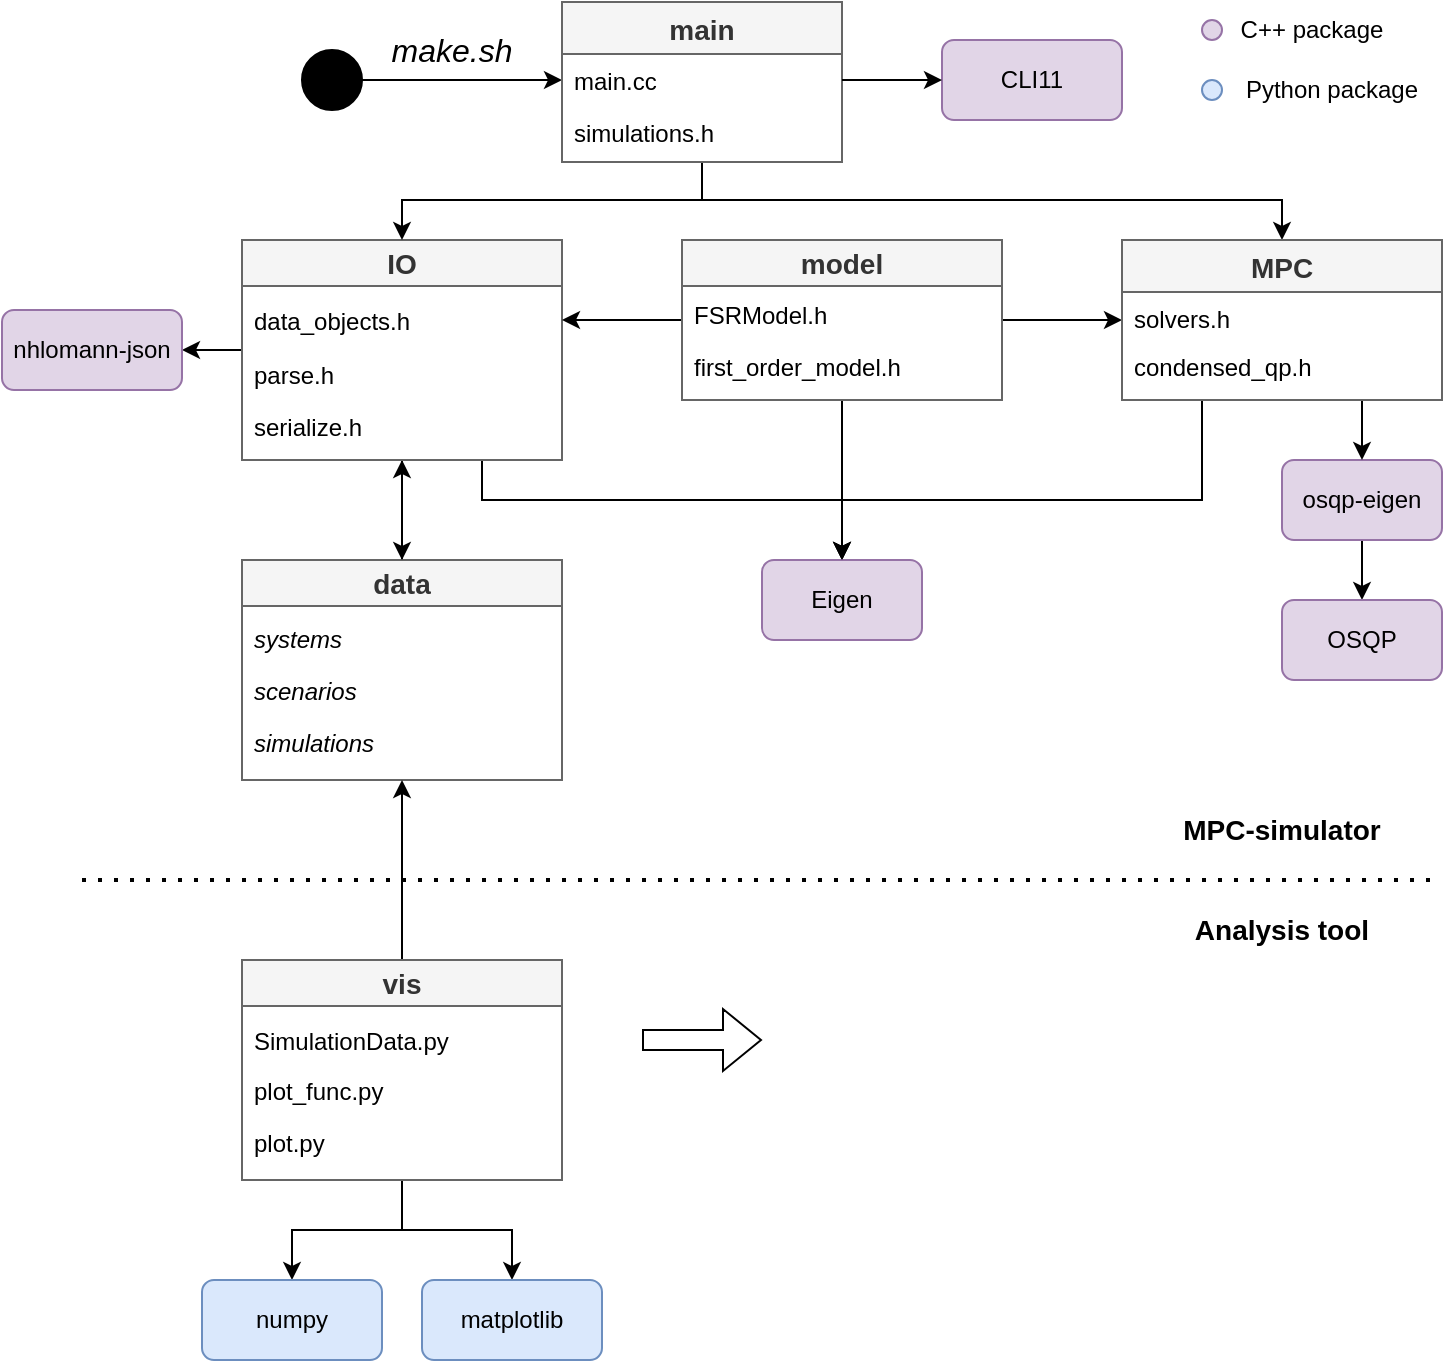 <mxfile version="21.3.4" type="github">
  <diagram id="A-3z6pfksdwcIngbcSIF" name="Page-1">
    <mxGraphModel dx="1360" dy="915" grid="1" gridSize="10" guides="1" tooltips="1" connect="1" arrows="1" fold="1" page="1" pageScale="1" pageWidth="827" pageHeight="1169" math="0" shadow="0">
      <root>
        <mxCell id="0" />
        <mxCell id="1" parent="0" />
        <mxCell id="h4jTyCjpcjY-aRovbTd--44" style="edgeStyle=orthogonalEdgeStyle;rounded=0;orthogonalLoop=1;jettySize=auto;html=1;exitX=0.5;exitY=0;exitDx=0;exitDy=0;entryX=0.5;entryY=1;entryDx=0;entryDy=0;fontSize=16;" parent="1" source="h4jTyCjpcjY-aRovbTd--1" target="h4jTyCjpcjY-aRovbTd--3" edge="1">
          <mxGeometry relative="1" as="geometry" />
        </mxCell>
        <mxCell id="h4jTyCjpcjY-aRovbTd--1" value="&lt;font style=&quot;font-size: 14px;&quot;&gt;data&lt;/font&gt;" style="swimlane;whiteSpace=wrap;html=1;fillColor=#f5f5f5;fontColor=#333333;strokeColor=#666666;" parent="1" vertex="1">
          <mxGeometry x="160" y="320" width="160" height="110" as="geometry" />
        </mxCell>
        <mxCell id="h4jTyCjpcjY-aRovbTd--78" value="systems" style="text;strokeColor=none;fillColor=none;align=left;verticalAlign=top;spacingLeft=4;spacingRight=4;overflow=hidden;rotatable=0;points=[[0,0.5],[1,0.5]];portConstraint=eastwest;fontSize=12;fontStyle=2" parent="h4jTyCjpcjY-aRovbTd--1" vertex="1">
          <mxGeometry y="26" width="160" height="26" as="geometry" />
        </mxCell>
        <mxCell id="h4jTyCjpcjY-aRovbTd--79" value="scenarios" style="text;strokeColor=none;fillColor=none;align=left;verticalAlign=top;spacingLeft=4;spacingRight=4;overflow=hidden;rotatable=0;points=[[0,0.5],[1,0.5]];portConstraint=eastwest;fontSize=12;fontStyle=2" parent="h4jTyCjpcjY-aRovbTd--1" vertex="1">
          <mxGeometry y="52" width="160" height="26" as="geometry" />
        </mxCell>
        <mxCell id="h4jTyCjpcjY-aRovbTd--80" value="simulations" style="text;strokeColor=none;fillColor=none;align=left;verticalAlign=top;spacingLeft=4;spacingRight=4;overflow=hidden;rotatable=0;points=[[0,0.5],[1,0.5]];portConstraint=eastwest;fontSize=12;fontStyle=2" parent="h4jTyCjpcjY-aRovbTd--1" vertex="1">
          <mxGeometry y="78" width="160" height="26" as="geometry" />
        </mxCell>
        <mxCell id="h4jTyCjpcjY-aRovbTd--28" style="edgeStyle=orthogonalEdgeStyle;rounded=0;orthogonalLoop=1;jettySize=auto;html=1;exitX=0.5;exitY=1;exitDx=0;exitDy=0;entryX=0.5;entryY=0;entryDx=0;entryDy=0;fontSize=16;" parent="1" source="h4jTyCjpcjY-aRovbTd--3" target="h4jTyCjpcjY-aRovbTd--1" edge="1">
          <mxGeometry relative="1" as="geometry" />
        </mxCell>
        <mxCell id="h4jTyCjpcjY-aRovbTd--34" style="edgeStyle=orthogonalEdgeStyle;rounded=0;orthogonalLoop=1;jettySize=auto;html=1;exitX=0;exitY=0.5;exitDx=0;exitDy=0;entryX=1;entryY=0.5;entryDx=0;entryDy=0;fontSize=16;" parent="1" source="h4jTyCjpcjY-aRovbTd--3" target="h4jTyCjpcjY-aRovbTd--7" edge="1">
          <mxGeometry relative="1" as="geometry" />
        </mxCell>
        <mxCell id="KQM3if-_3TN-MtTE4v_3-2" style="edgeStyle=orthogonalEdgeStyle;rounded=0;orthogonalLoop=1;jettySize=auto;html=1;exitX=0.75;exitY=1;exitDx=0;exitDy=0;entryX=0.5;entryY=0;entryDx=0;entryDy=0;" edge="1" parent="1" source="h4jTyCjpcjY-aRovbTd--3" target="h4jTyCjpcjY-aRovbTd--14">
          <mxGeometry relative="1" as="geometry">
            <Array as="points">
              <mxPoint x="280" y="290" />
              <mxPoint x="460" y="290" />
            </Array>
          </mxGeometry>
        </mxCell>
        <mxCell id="h4jTyCjpcjY-aRovbTd--3" value="&lt;font style=&quot;font-size: 14px;&quot;&gt;IO&lt;/font&gt;" style="swimlane;whiteSpace=wrap;html=1;fillColor=#f5f5f5;fontColor=#333333;strokeColor=#666666;" parent="1" vertex="1">
          <mxGeometry x="160" y="160" width="160" height="110" as="geometry">
            <mxRectangle x="160" y="240" width="50" height="30" as="alternateBounds" />
          </mxGeometry>
        </mxCell>
        <mxCell id="h4jTyCjpcjY-aRovbTd--73" value="data_objects.h" style="text;strokeColor=none;fillColor=none;align=left;verticalAlign=top;spacingLeft=4;spacingRight=4;overflow=hidden;rotatable=0;points=[[0,0.5],[1,0.5]];portConstraint=eastwest;fontSize=12;" parent="h4jTyCjpcjY-aRovbTd--3" vertex="1">
          <mxGeometry y="27" width="160" height="26" as="geometry" />
        </mxCell>
        <mxCell id="h4jTyCjpcjY-aRovbTd--75" value="parse.h&#xa;" style="text;strokeColor=none;fillColor=none;align=left;verticalAlign=top;spacingLeft=4;spacingRight=4;overflow=hidden;rotatable=0;points=[[0,0.5],[1,0.5]];portConstraint=eastwest;fontSize=12;" parent="h4jTyCjpcjY-aRovbTd--3" vertex="1">
          <mxGeometry y="54" width="140" height="26" as="geometry" />
        </mxCell>
        <mxCell id="h4jTyCjpcjY-aRovbTd--76" value="serialize.h" style="text;strokeColor=none;fillColor=none;align=left;verticalAlign=top;spacingLeft=4;spacingRight=4;overflow=hidden;rotatable=0;points=[[0,0.5],[1,0.5]];portConstraint=eastwest;fontSize=12;" parent="h4jTyCjpcjY-aRovbTd--3" vertex="1">
          <mxGeometry y="80" width="160" height="26" as="geometry" />
        </mxCell>
        <mxCell id="h4jTyCjpcjY-aRovbTd--43" style="edgeStyle=orthogonalEdgeStyle;rounded=0;orthogonalLoop=1;jettySize=auto;html=1;exitX=0.5;exitY=0;exitDx=0;exitDy=0;entryX=0.5;entryY=1;entryDx=0;entryDy=0;fontSize=16;" parent="1" source="h4jTyCjpcjY-aRovbTd--4" target="h4jTyCjpcjY-aRovbTd--1" edge="1">
          <mxGeometry relative="1" as="geometry" />
        </mxCell>
        <mxCell id="KQM3if-_3TN-MtTE4v_3-47" style="edgeStyle=orthogonalEdgeStyle;rounded=0;orthogonalLoop=1;jettySize=auto;html=1;exitX=0.5;exitY=1;exitDx=0;exitDy=0;entryX=0.5;entryY=0;entryDx=0;entryDy=0;" edge="1" parent="1" source="h4jTyCjpcjY-aRovbTd--4" target="KQM3if-_3TN-MtTE4v_3-43">
          <mxGeometry relative="1" as="geometry" />
        </mxCell>
        <mxCell id="KQM3if-_3TN-MtTE4v_3-48" style="edgeStyle=orthogonalEdgeStyle;rounded=0;orthogonalLoop=1;jettySize=auto;html=1;exitX=0.5;exitY=1;exitDx=0;exitDy=0;entryX=0.5;entryY=0;entryDx=0;entryDy=0;" edge="1" parent="1" source="h4jTyCjpcjY-aRovbTd--4" target="KQM3if-_3TN-MtTE4v_3-44">
          <mxGeometry relative="1" as="geometry" />
        </mxCell>
        <mxCell id="h4jTyCjpcjY-aRovbTd--4" value="&lt;font style=&quot;font-size: 14px;&quot;&gt;vis&lt;/font&gt;" style="swimlane;whiteSpace=wrap;html=1;fillColor=#f5f5f5;fontColor=#333333;strokeColor=#666666;" parent="1" vertex="1">
          <mxGeometry x="160" y="520" width="160" height="110" as="geometry" />
        </mxCell>
        <mxCell id="h4jTyCjpcjY-aRovbTd--82" value="SimulationData.py" style="text;strokeColor=none;fillColor=none;align=left;verticalAlign=top;spacingLeft=4;spacingRight=4;overflow=hidden;rotatable=0;points=[[0,0.5],[1,0.5]];portConstraint=eastwest;fontSize=12;" parent="h4jTyCjpcjY-aRovbTd--4" vertex="1">
          <mxGeometry y="27" width="160" height="26" as="geometry" />
        </mxCell>
        <mxCell id="h4jTyCjpcjY-aRovbTd--83" value="plot_func.py" style="text;strokeColor=none;fillColor=none;align=left;verticalAlign=top;spacingLeft=4;spacingRight=4;overflow=hidden;rotatable=0;points=[[0,0.5],[1,0.5]];portConstraint=eastwest;fontSize=12;" parent="h4jTyCjpcjY-aRovbTd--4" vertex="1">
          <mxGeometry y="52" width="160" height="26" as="geometry" />
        </mxCell>
        <mxCell id="KQM3if-_3TN-MtTE4v_3-12" value="plot.py" style="text;strokeColor=none;fillColor=none;align=left;verticalAlign=top;spacingLeft=4;spacingRight=4;overflow=hidden;rotatable=0;points=[[0,0.5],[1,0.5]];portConstraint=eastwest;fontSize=12;" vertex="1" parent="h4jTyCjpcjY-aRovbTd--4">
          <mxGeometry y="78" width="160" height="26" as="geometry" />
        </mxCell>
        <mxCell id="KQM3if-_3TN-MtTE4v_3-1" style="edgeStyle=orthogonalEdgeStyle;rounded=0;orthogonalLoop=1;jettySize=auto;html=1;exitX=0.5;exitY=1;exitDx=0;exitDy=0;entryX=0.5;entryY=0;entryDx=0;entryDy=0;" edge="1" parent="1" source="h4jTyCjpcjY-aRovbTd--6" target="h4jTyCjpcjY-aRovbTd--14">
          <mxGeometry relative="1" as="geometry" />
        </mxCell>
        <mxCell id="KQM3if-_3TN-MtTE4v_3-26" style="edgeStyle=orthogonalEdgeStyle;rounded=0;orthogonalLoop=1;jettySize=auto;html=1;exitX=1;exitY=0.5;exitDx=0;exitDy=0;" edge="1" parent="1" source="h4jTyCjpcjY-aRovbTd--6" target="h4jTyCjpcjY-aRovbTd--63">
          <mxGeometry relative="1" as="geometry" />
        </mxCell>
        <mxCell id="KQM3if-_3TN-MtTE4v_3-27" value="" style="edgeStyle=orthogonalEdgeStyle;rounded=0;orthogonalLoop=1;jettySize=auto;html=1;entryX=1;entryY=0.5;entryDx=0;entryDy=0;" edge="1" parent="1" source="h4jTyCjpcjY-aRovbTd--6" target="h4jTyCjpcjY-aRovbTd--73">
          <mxGeometry relative="1" as="geometry" />
        </mxCell>
        <mxCell id="h4jTyCjpcjY-aRovbTd--6" value="&lt;font style=&quot;font-size: 14px;&quot;&gt;model&lt;/font&gt;" style="swimlane;whiteSpace=wrap;html=1;fillColor=#f5f5f5;fontColor=#333333;strokeColor=#666666;" parent="1" vertex="1">
          <mxGeometry x="380" y="160" width="160" height="80" as="geometry" />
        </mxCell>
        <mxCell id="h4jTyCjpcjY-aRovbTd--69" value="FSRModel.h" style="text;strokeColor=none;fillColor=none;align=left;verticalAlign=top;spacingLeft=4;spacingRight=4;overflow=hidden;rotatable=0;points=[[0,0.5],[1,0.5]];portConstraint=eastwest;fontSize=12;" parent="h4jTyCjpcjY-aRovbTd--6" vertex="1">
          <mxGeometry y="24" width="160" height="26" as="geometry" />
        </mxCell>
        <mxCell id="h4jTyCjpcjY-aRovbTd--70" value="first_order_model.h" style="text;strokeColor=none;fillColor=none;align=left;verticalAlign=top;spacingLeft=4;spacingRight=4;overflow=hidden;rotatable=0;points=[[0,0.5],[1,0.5]];portConstraint=eastwest;fontSize=12;" parent="h4jTyCjpcjY-aRovbTd--6" vertex="1">
          <mxGeometry y="50" width="160" height="26" as="geometry" />
        </mxCell>
        <mxCell id="h4jTyCjpcjY-aRovbTd--7" value="nhlomann-json" style="rounded=1;whiteSpace=wrap;html=1;fillColor=#e1d5e7;strokeColor=#9673a6;" parent="1" vertex="1">
          <mxGeometry x="40" y="195" width="90" height="40" as="geometry" />
        </mxCell>
        <mxCell id="h4jTyCjpcjY-aRovbTd--38" style="edgeStyle=orthogonalEdgeStyle;rounded=0;orthogonalLoop=1;jettySize=auto;html=1;exitX=0.5;exitY=1;exitDx=0;exitDy=0;entryX=0.5;entryY=0;entryDx=0;entryDy=0;fontSize=16;" parent="1" source="h4jTyCjpcjY-aRovbTd--9" target="h4jTyCjpcjY-aRovbTd--11" edge="1">
          <mxGeometry relative="1" as="geometry" />
        </mxCell>
        <mxCell id="h4jTyCjpcjY-aRovbTd--9" value="osqp-eigen" style="rounded=1;whiteSpace=wrap;html=1;fillColor=#e1d5e7;strokeColor=#9673a6;" parent="1" vertex="1">
          <mxGeometry x="680" y="270" width="80" height="40" as="geometry" />
        </mxCell>
        <mxCell id="h4jTyCjpcjY-aRovbTd--11" value="OSQP" style="rounded=1;whiteSpace=wrap;html=1;fillColor=#e1d5e7;strokeColor=#9673a6;" parent="1" vertex="1">
          <mxGeometry x="680" y="340" width="80" height="40" as="geometry" />
        </mxCell>
        <mxCell id="h4jTyCjpcjY-aRovbTd--14" value="Eigen" style="rounded=1;whiteSpace=wrap;html=1;fillColor=#e1d5e7;strokeColor=#9673a6;" parent="1" vertex="1">
          <mxGeometry x="420" y="320" width="80" height="40" as="geometry" />
        </mxCell>
        <mxCell id="KQM3if-_3TN-MtTE4v_3-21" style="edgeStyle=orthogonalEdgeStyle;rounded=0;orthogonalLoop=1;jettySize=auto;html=1;exitX=1;exitY=0.5;exitDx=0;exitDy=0;entryX=0;entryY=0.5;entryDx=0;entryDy=0;" edge="1" parent="1" source="h4jTyCjpcjY-aRovbTd--17" target="KQM3if-_3TN-MtTE4v_3-13">
          <mxGeometry relative="1" as="geometry" />
        </mxCell>
        <mxCell id="h4jTyCjpcjY-aRovbTd--17" value="" style="ellipse;whiteSpace=wrap;html=1;aspect=fixed;fillColor=#000000;" parent="1" vertex="1">
          <mxGeometry x="190" y="65" width="30" height="30" as="geometry" />
        </mxCell>
        <mxCell id="h4jTyCjpcjY-aRovbTd--19" value="&lt;i&gt;&lt;font style=&quot;font-size: 16px;&quot;&gt;make.sh&lt;/font&gt;&lt;/i&gt;" style="text;html=1;strokeColor=none;fillColor=none;align=center;verticalAlign=middle;whiteSpace=wrap;rounded=0;" parent="1" vertex="1">
          <mxGeometry x="230" y="50" width="70" height="30" as="geometry" />
        </mxCell>
        <mxCell id="h4jTyCjpcjY-aRovbTd--20" value="CLI11" style="rounded=1;whiteSpace=wrap;html=1;fillColor=#e1d5e7;strokeColor=#9673a6;" parent="1" vertex="1">
          <mxGeometry x="510" y="60" width="90" height="40" as="geometry" />
        </mxCell>
        <mxCell id="KQM3if-_3TN-MtTE4v_3-19" style="edgeStyle=orthogonalEdgeStyle;rounded=0;orthogonalLoop=1;jettySize=auto;html=1;exitX=0.5;exitY=1;exitDx=0;exitDy=0;entryX=0.5;entryY=0;entryDx=0;entryDy=0;" edge="1" parent="1" source="h4jTyCjpcjY-aRovbTd--58" target="h4jTyCjpcjY-aRovbTd--3">
          <mxGeometry relative="1" as="geometry">
            <Array as="points">
              <mxPoint x="390" y="140" />
              <mxPoint x="240" y="140" />
            </Array>
          </mxGeometry>
        </mxCell>
        <mxCell id="KQM3if-_3TN-MtTE4v_3-20" style="edgeStyle=orthogonalEdgeStyle;rounded=0;orthogonalLoop=1;jettySize=auto;html=1;exitX=0.5;exitY=1;exitDx=0;exitDy=0;entryX=0.5;entryY=0;entryDx=0;entryDy=0;" edge="1" parent="1" source="h4jTyCjpcjY-aRovbTd--58" target="h4jTyCjpcjY-aRovbTd--63">
          <mxGeometry relative="1" as="geometry">
            <Array as="points">
              <mxPoint x="390" y="140" />
              <mxPoint x="680" y="140" />
            </Array>
          </mxGeometry>
        </mxCell>
        <mxCell id="h4jTyCjpcjY-aRovbTd--58" value="main" style="swimlane;fontStyle=1;childLayout=stackLayout;horizontal=1;startSize=26;fillColor=#f5f5f5;horizontalStack=0;resizeParent=1;resizeParentMax=0;resizeLast=0;collapsible=1;marginBottom=0;fontSize=14;fontColor=#333333;strokeColor=#666666;" parent="1" vertex="1">
          <mxGeometry x="320" y="41" width="140" height="80" as="geometry" />
        </mxCell>
        <mxCell id="KQM3if-_3TN-MtTE4v_3-13" value="main.cc" style="text;strokeColor=none;fillColor=none;align=left;verticalAlign=top;spacingLeft=4;spacingRight=4;overflow=hidden;rotatable=0;points=[[0,0.5],[1,0.5]];portConstraint=eastwest;fontSize=12;" vertex="1" parent="h4jTyCjpcjY-aRovbTd--58">
          <mxGeometry y="26" width="140" height="26" as="geometry" />
        </mxCell>
        <mxCell id="h4jTyCjpcjY-aRovbTd--81" value="simulations.h" style="text;strokeColor=none;fillColor=none;align=left;verticalAlign=top;spacingLeft=4;spacingRight=4;overflow=hidden;rotatable=0;points=[[0,0.5],[1,0.5]];portConstraint=eastwest;fontSize=12;" parent="h4jTyCjpcjY-aRovbTd--58" vertex="1">
          <mxGeometry y="52" width="140" height="28" as="geometry" />
        </mxCell>
        <mxCell id="KQM3if-_3TN-MtTE4v_3-9" style="edgeStyle=orthogonalEdgeStyle;rounded=0;orthogonalLoop=1;jettySize=auto;html=1;exitX=0.25;exitY=1;exitDx=0;exitDy=0;entryX=0.5;entryY=0;entryDx=0;entryDy=0;" edge="1" parent="1" source="h4jTyCjpcjY-aRovbTd--63" target="h4jTyCjpcjY-aRovbTd--14">
          <mxGeometry relative="1" as="geometry">
            <Array as="points">
              <mxPoint x="640" y="290" />
              <mxPoint x="460" y="290" />
            </Array>
          </mxGeometry>
        </mxCell>
        <mxCell id="KQM3if-_3TN-MtTE4v_3-10" style="edgeStyle=orthogonalEdgeStyle;rounded=0;orthogonalLoop=1;jettySize=auto;html=1;exitX=0.75;exitY=1;exitDx=0;exitDy=0;entryX=0.5;entryY=0;entryDx=0;entryDy=0;" edge="1" parent="1" source="h4jTyCjpcjY-aRovbTd--63" target="h4jTyCjpcjY-aRovbTd--9">
          <mxGeometry relative="1" as="geometry" />
        </mxCell>
        <mxCell id="h4jTyCjpcjY-aRovbTd--63" value="MPC" style="swimlane;fontStyle=1;childLayout=stackLayout;horizontal=1;startSize=26;fillColor=#f5f5f5;horizontalStack=0;resizeParent=1;resizeParentMax=0;resizeLast=0;collapsible=1;marginBottom=0;fontSize=14;fontColor=#333333;strokeColor=#666666;" parent="1" vertex="1">
          <mxGeometry x="600" y="160" width="160" height="80" as="geometry" />
        </mxCell>
        <mxCell id="h4jTyCjpcjY-aRovbTd--65" value="solvers.h" style="text;strokeColor=none;fillColor=none;align=left;verticalAlign=top;spacingLeft=4;spacingRight=4;overflow=hidden;rotatable=0;points=[[0,0.5],[1,0.5]];portConstraint=eastwest;fontSize=12;" parent="h4jTyCjpcjY-aRovbTd--63" vertex="1">
          <mxGeometry y="26" width="160" height="24" as="geometry" />
        </mxCell>
        <mxCell id="h4jTyCjpcjY-aRovbTd--117" value="condensed_qp.h" style="text;strokeColor=none;fillColor=none;align=left;verticalAlign=top;spacingLeft=4;spacingRight=4;overflow=hidden;rotatable=0;points=[[0,0.5],[1,0.5]];portConstraint=eastwest;fontSize=12;" parent="h4jTyCjpcjY-aRovbTd--63" vertex="1">
          <mxGeometry y="50" width="160" height="30" as="geometry" />
        </mxCell>
        <mxCell id="h4jTyCjpcjY-aRovbTd--84" value="" style="shape=flexArrow;endArrow=classic;html=1;rounded=0;fontSize=12;" parent="1" edge="1">
          <mxGeometry width="50" height="50" relative="1" as="geometry">
            <mxPoint x="360" y="560" as="sourcePoint" />
            <mxPoint x="420" y="560" as="targetPoint" />
          </mxGeometry>
        </mxCell>
        <mxCell id="h4jTyCjpcjY-aRovbTd--150" value="" style="endArrow=none;dashed=1;html=1;dashPattern=1 3;strokeWidth=2;rounded=0;fontSize=14;" parent="1" edge="1">
          <mxGeometry width="50" height="50" relative="1" as="geometry">
            <mxPoint x="80" y="480" as="sourcePoint" />
            <mxPoint x="760" y="480" as="targetPoint" />
          </mxGeometry>
        </mxCell>
        <mxCell id="KQM3if-_3TN-MtTE4v_3-28" value="&lt;b&gt;&lt;font style=&quot;font-size: 14px;&quot;&gt;MPC-simulator&lt;/font&gt;&lt;/b&gt;" style="text;html=1;strokeColor=none;fillColor=none;align=center;verticalAlign=middle;whiteSpace=wrap;rounded=0;" vertex="1" parent="1">
          <mxGeometry x="600" y="440" width="160" height="30" as="geometry" />
        </mxCell>
        <mxCell id="KQM3if-_3TN-MtTE4v_3-29" value="&lt;font style=&quot;font-size: 14px;&quot;&gt;&lt;b&gt;Analysis tool&lt;br&gt;&lt;/b&gt;&lt;/font&gt;" style="text;html=1;strokeColor=none;fillColor=none;align=center;verticalAlign=middle;whiteSpace=wrap;rounded=0;" vertex="1" parent="1">
          <mxGeometry x="600" y="490" width="160" height="30" as="geometry" />
        </mxCell>
        <mxCell id="KQM3if-_3TN-MtTE4v_3-30" style="edgeStyle=orthogonalEdgeStyle;rounded=0;orthogonalLoop=1;jettySize=auto;html=1;exitX=1;exitY=0.5;exitDx=0;exitDy=0;entryX=0;entryY=0.5;entryDx=0;entryDy=0;" edge="1" parent="1" source="KQM3if-_3TN-MtTE4v_3-13" target="h4jTyCjpcjY-aRovbTd--20">
          <mxGeometry relative="1" as="geometry" />
        </mxCell>
        <mxCell id="KQM3if-_3TN-MtTE4v_3-38" value="" style="group" vertex="1" connectable="0" parent="1">
          <mxGeometry x="640" y="40" width="120" height="60" as="geometry" />
        </mxCell>
        <mxCell id="KQM3if-_3TN-MtTE4v_3-39" value="" style="ellipse;whiteSpace=wrap;html=1;aspect=fixed;fillColor=#e1d5e7;strokeColor=#9673a6;" vertex="1" parent="KQM3if-_3TN-MtTE4v_3-38">
          <mxGeometry y="10" width="10" height="10" as="geometry" />
        </mxCell>
        <mxCell id="KQM3if-_3TN-MtTE4v_3-40" value="" style="ellipse;whiteSpace=wrap;html=1;aspect=fixed;fillColor=#dae8fc;strokeColor=#6c8ebf;" vertex="1" parent="KQM3if-_3TN-MtTE4v_3-38">
          <mxGeometry y="40" width="10" height="10" as="geometry" />
        </mxCell>
        <mxCell id="KQM3if-_3TN-MtTE4v_3-41" value="C++ package" style="text;html=1;strokeColor=none;fillColor=none;align=center;verticalAlign=middle;whiteSpace=wrap;rounded=0;" vertex="1" parent="KQM3if-_3TN-MtTE4v_3-38">
          <mxGeometry width="110" height="30" as="geometry" />
        </mxCell>
        <mxCell id="KQM3if-_3TN-MtTE4v_3-42" value="Python package" style="text;html=1;strokeColor=none;fillColor=none;align=center;verticalAlign=middle;whiteSpace=wrap;rounded=0;" vertex="1" parent="KQM3if-_3TN-MtTE4v_3-38">
          <mxGeometry x="10" y="30" width="110" height="30" as="geometry" />
        </mxCell>
        <mxCell id="KQM3if-_3TN-MtTE4v_3-43" value="matplotlib" style="rounded=1;whiteSpace=wrap;html=1;fillColor=#dae8fc;strokeColor=#6c8ebf;" vertex="1" parent="1">
          <mxGeometry x="250" y="680" width="90" height="40" as="geometry" />
        </mxCell>
        <mxCell id="KQM3if-_3TN-MtTE4v_3-44" value="numpy" style="rounded=1;whiteSpace=wrap;html=1;fillColor=#dae8fc;strokeColor=#6c8ebf;" vertex="1" parent="1">
          <mxGeometry x="140" y="680" width="90" height="40" as="geometry" />
        </mxCell>
      </root>
    </mxGraphModel>
  </diagram>
</mxfile>
